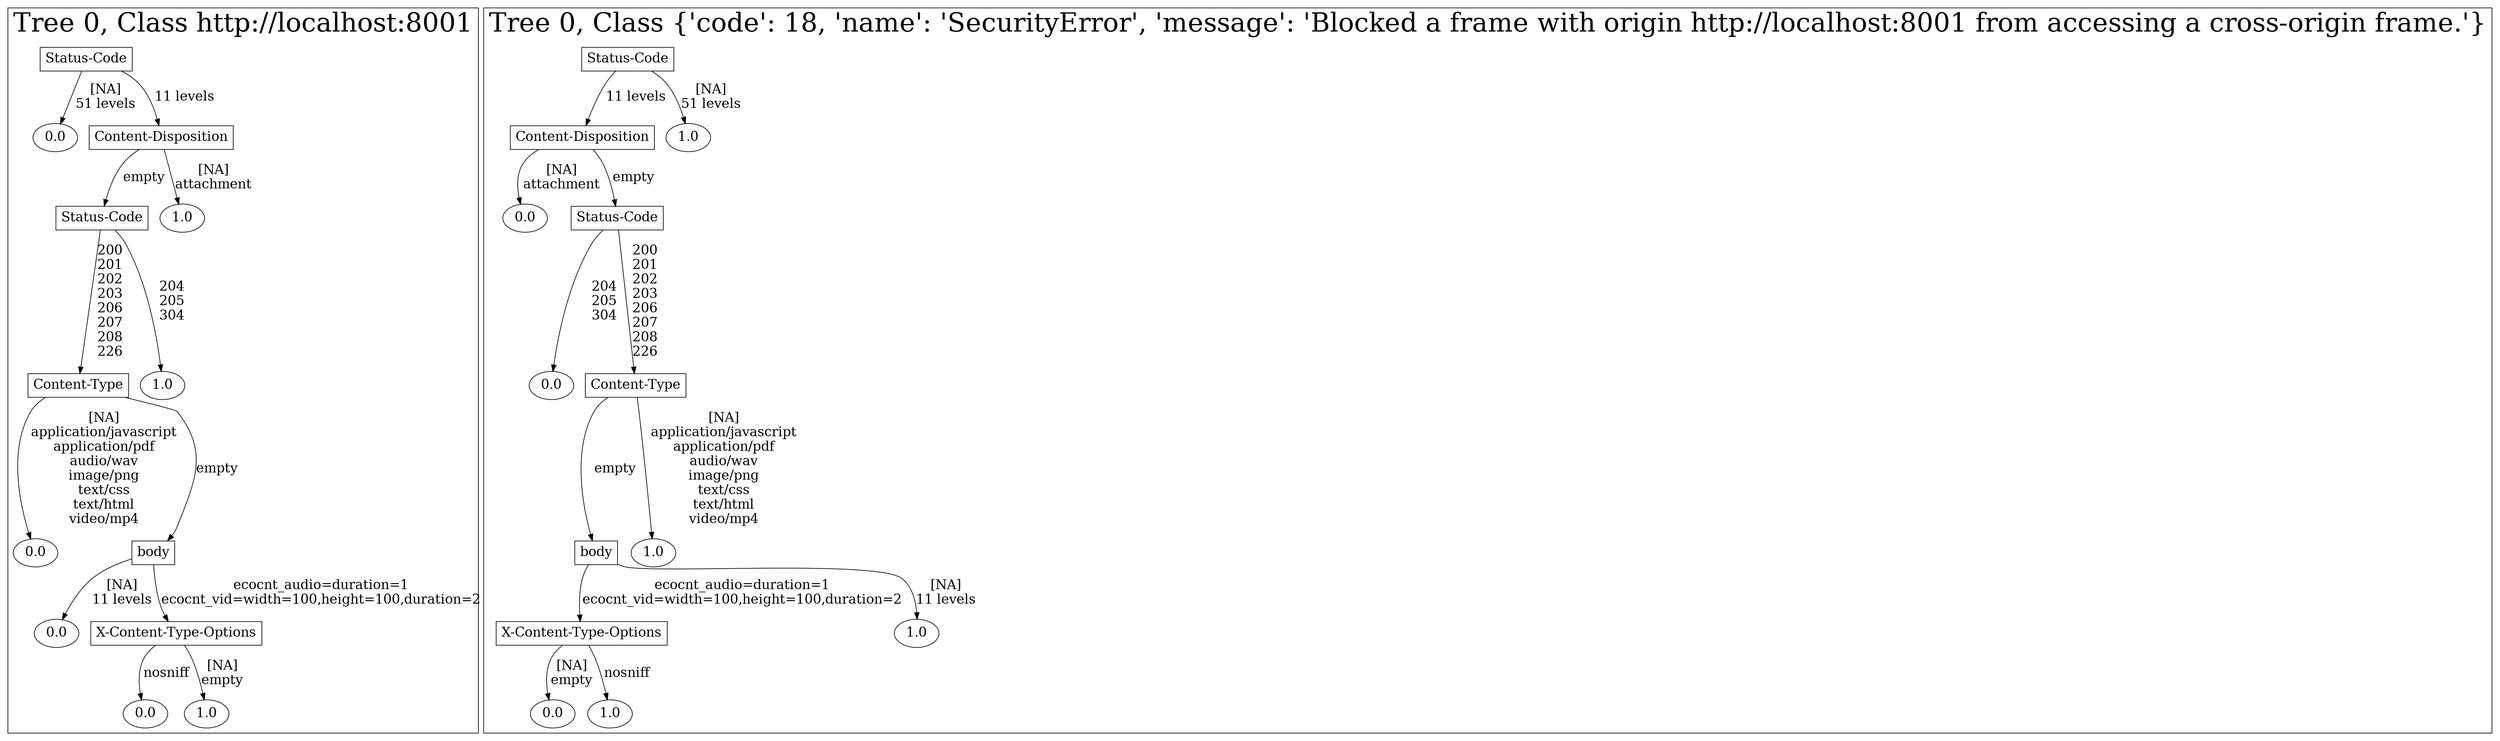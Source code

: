 /*
Generated by:
    http://https://github.com/h2oai/h2o-3/tree/master/h2o-genmodel/src/main/java/hex/genmodel/tools/PrintMojo.java
*/

/*
On a mac:

$ brew install graphviz
$ dot -Tpng file.gv -o file.png
$ open file.png
*/

digraph G {

subgraph cluster_0 {
/* Nodes */

/* Level 0 */
{
"SG_0_Node_0" [shape=box, fontsize=20, label="Status-Code"]
}

/* Level 1 */
{
"SG_0_Node_7" [fontsize=20, label="0.0"]
"SG_0_Node_2" [shape=box, fontsize=20, label="Content-Disposition"]
}

/* Level 2 */
{
"SG_0_Node_3" [shape=box, fontsize=20, label="Status-Code"]
"SG_0_Node_8" [fontsize=20, label="1.0"]
}

/* Level 3 */
{
"SG_0_Node_4" [shape=box, fontsize=20, label="Content-Type"]
"SG_0_Node_9" [fontsize=20, label="1.0"]
}

/* Level 4 */
{
"SG_0_Node_10" [fontsize=20, label="0.0"]
"SG_0_Node_5" [shape=box, fontsize=20, label="body"]
}

/* Level 5 */
{
"SG_0_Node_11" [fontsize=20, label="0.0"]
"SG_0_Node_6" [shape=box, fontsize=20, label="X-Content-Type-Options"]
}

/* Level 6 */
{
"SG_0_Node_12" [fontsize=20, label="0.0"]
"SG_0_Node_13" [fontsize=20, label="1.0"]
}

/* Edges */
"SG_0_Node_0" -> "SG_0_Node_7" [fontsize=20, label="[NA]
51 levels
"]
"SG_0_Node_0" -> "SG_0_Node_2" [fontsize=20, label="11 levels
"]
"SG_0_Node_2" -> "SG_0_Node_3" [fontsize=20, label="empty
"]
"SG_0_Node_2" -> "SG_0_Node_8" [fontsize=20, label="[NA]
attachment
"]
"SG_0_Node_3" -> "SG_0_Node_4" [fontsize=20, label="200
201
202
203
206
207
208
226
"]
"SG_0_Node_3" -> "SG_0_Node_9" [fontsize=20, label="204
205
304
"]
"SG_0_Node_4" -> "SG_0_Node_10" [fontsize=20, label="[NA]
application/javascript
application/pdf
audio/wav
image/png
text/css
text/html
video/mp4
"]
"SG_0_Node_4" -> "SG_0_Node_5" [fontsize=20, label="empty
"]
"SG_0_Node_5" -> "SG_0_Node_11" [fontsize=20, label="[NA]
11 levels
"]
"SG_0_Node_5" -> "SG_0_Node_6" [fontsize=20, label="ecocnt_audio=duration=1
ecocnt_vid=width=100,height=100,duration=2
"]
"SG_0_Node_6" -> "SG_0_Node_12" [fontsize=20, label="nosniff
"]
"SG_0_Node_6" -> "SG_0_Node_13" [fontsize=20, label="[NA]
empty
"]

fontsize=40
label="Tree 0, Class http://localhost:8001"
}

subgraph cluster_1 {
/* Nodes */

/* Level 0 */
{
"SG_1_Node_0" [shape=box, fontsize=20, label="Status-Code"]
}

/* Level 1 */
{
"SG_1_Node_1" [shape=box, fontsize=20, label="Content-Disposition"]
"SG_1_Node_7" [fontsize=20, label="1.0"]
}

/* Level 2 */
{
"SG_1_Node_8" [fontsize=20, label="0.0"]
"SG_1_Node_3" [shape=box, fontsize=20, label="Status-Code"]
}

/* Level 3 */
{
"SG_1_Node_9" [fontsize=20, label="0.0"]
"SG_1_Node_4" [shape=box, fontsize=20, label="Content-Type"]
}

/* Level 4 */
{
"SG_1_Node_5" [shape=box, fontsize=20, label="body"]
"SG_1_Node_10" [fontsize=20, label="1.0"]
}

/* Level 5 */
{
"SG_1_Node_6" [shape=box, fontsize=20, label="X-Content-Type-Options"]
"SG_1_Node_11" [fontsize=20, label="1.0"]
}

/* Level 6 */
{
"SG_1_Node_12" [fontsize=20, label="0.0"]
"SG_1_Node_13" [fontsize=20, label="1.0"]
}

/* Edges */
"SG_1_Node_0" -> "SG_1_Node_1" [fontsize=20, label="11 levels
"]
"SG_1_Node_0" -> "SG_1_Node_7" [fontsize=20, label="[NA]
51 levels
"]
"SG_1_Node_1" -> "SG_1_Node_8" [fontsize=20, label="[NA]
attachment
"]
"SG_1_Node_1" -> "SG_1_Node_3" [fontsize=20, label="empty
"]
"SG_1_Node_3" -> "SG_1_Node_9" [fontsize=20, label="204
205
304
"]
"SG_1_Node_3" -> "SG_1_Node_4" [fontsize=20, label="200
201
202
203
206
207
208
226
"]
"SG_1_Node_4" -> "SG_1_Node_5" [fontsize=20, label="empty
"]
"SG_1_Node_4" -> "SG_1_Node_10" [fontsize=20, label="[NA]
application/javascript
application/pdf
audio/wav
image/png
text/css
text/html
video/mp4
"]
"SG_1_Node_5" -> "SG_1_Node_6" [fontsize=20, label="ecocnt_audio=duration=1
ecocnt_vid=width=100,height=100,duration=2
"]
"SG_1_Node_5" -> "SG_1_Node_11" [fontsize=20, label="[NA]
11 levels
"]
"SG_1_Node_6" -> "SG_1_Node_12" [fontsize=20, label="[NA]
empty
"]
"SG_1_Node_6" -> "SG_1_Node_13" [fontsize=20, label="nosniff
"]

fontsize=40
label="Tree 0, Class {'code': 18, 'name': 'SecurityError', 'message': 'Blocked a frame with origin http://localhost:8001 from accessing a cross-origin frame.'}"
}

}

